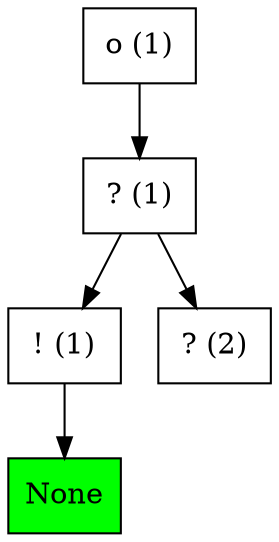 digraph G {
    ordering=out;
    inverter1 -> action_node1;
    selector_node1 -> inverter1;
    selector_node1 -> selector_node2;
    root -> selector_node1;
    action_node1 [shape="polygon", sides=4, fillcolor="green", style="filled", label="None"];
	inverter1 [shape="polygon",sides=4,label="! (1)"];
	selector_node2 [shape="polygon",sides=4,label="? (2)"];
	selector_node1 [shape="polygon",sides=4,label="? (1)"];
	root [shape="polygon",sides=4,label="o (1)"];
 }